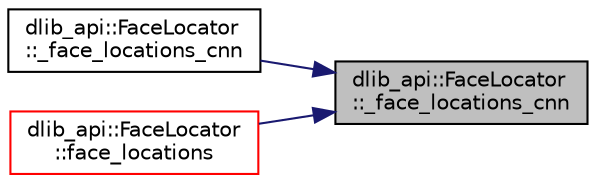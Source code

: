 digraph "dlib_api::FaceLocator::_face_locations_cnn"
{
 // LATEX_PDF_SIZE
  edge [fontname="Helvetica",fontsize="10",labelfontname="Helvetica",labelfontsize="10"];
  node [fontname="Helvetica",fontsize="10",shape=record];
  rankdir="RL";
  Node1 [label="dlib_api::FaceLocator\l::_face_locations_cnn",height=0.2,width=0.4,color="black", fillcolor="grey75", style="filled", fontcolor="black",tooltip=" "];
  Node1 -> Node2 [dir="back",color="midnightblue",fontsize="10",style="solid",fontname="Helvetica"];
  Node2 [label="dlib_api::FaceLocator\l::_face_locations_cnn",height=0.2,width=0.4,color="black", fillcolor="white", style="filled",URL="$classdlib__api_1_1_face_locator.html#aeb8c3c9f9151920a434bac684aa4f80f",tooltip=" "];
  Node1 -> Node3 [dir="back",color="midnightblue",fontsize="10",style="solid",fontname="Helvetica"];
  Node3 [label="dlib_api::FaceLocator\l::face_locations",height=0.2,width=0.4,color="red", fillcolor="white", style="filled",URL="$classdlib__api_1_1_face_locator.html#ad2cfc7bff8535383c0a6e05e78404d86",tooltip=" "];
}

